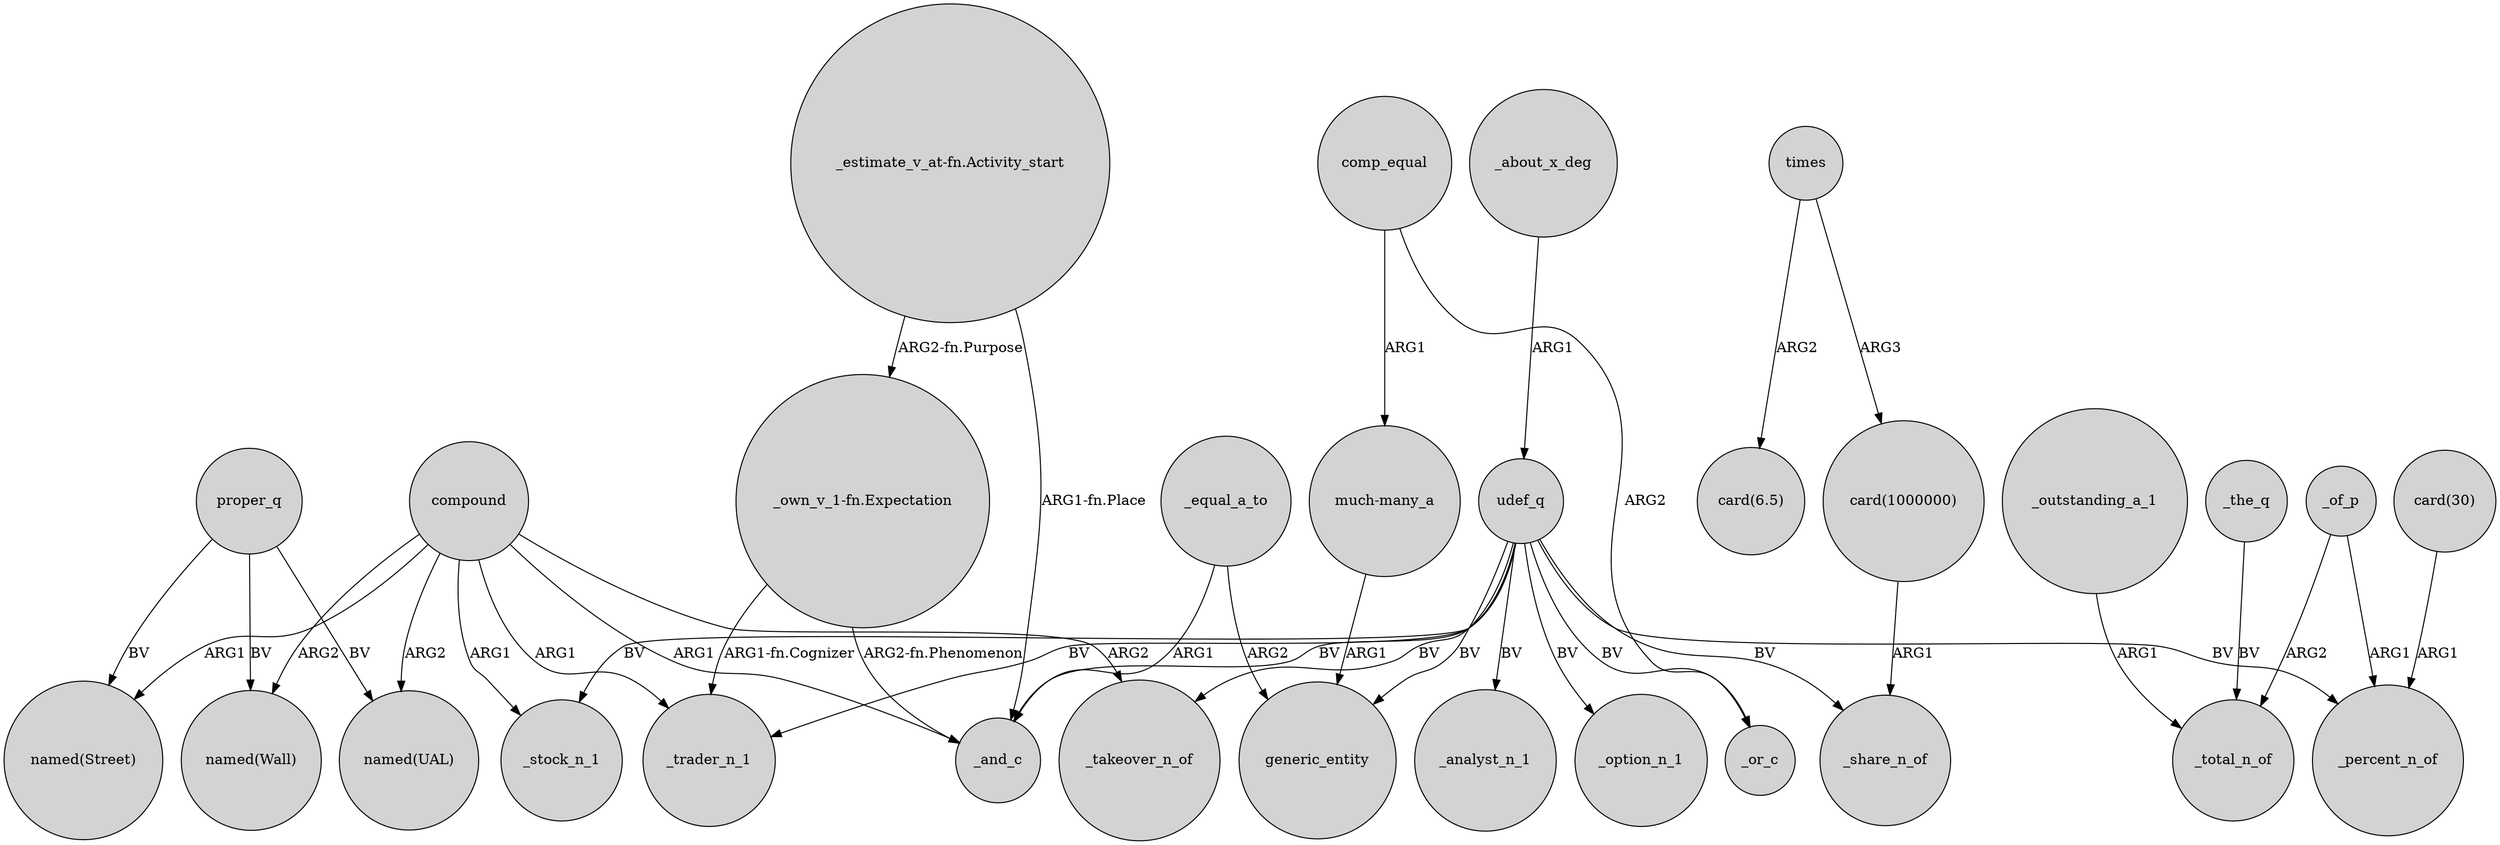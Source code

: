 digraph {
	node [shape=circle style=filled]
	comp_equal -> _or_c [label=ARG2]
	compound -> _and_c [label=ARG1]
	_the_q -> _total_n_of [label=BV]
	udef_q -> _analyst_n_1 [label=BV]
	compound -> _trader_n_1 [label=ARG1]
	udef_q -> _option_n_1 [label=BV]
	times -> "card(1000000)" [label=ARG3]
	"_own_v_1-fn.Expectation" -> _and_c [label="ARG2-fn.Phenomenon"]
	times -> "card(6.5)" [label=ARG2]
	udef_q -> _and_c [label=BV]
	_of_p -> _percent_n_of [label=ARG1]
	"_estimate_v_at-fn.Activity_start" -> _and_c [label="ARG1-fn.Place"]
	"_estimate_v_at-fn.Activity_start" -> "_own_v_1-fn.Expectation" [label="ARG2-fn.Purpose"]
	udef_q -> generic_entity [label=BV]
	compound -> _stock_n_1 [label=ARG1]
	udef_q -> _or_c [label=BV]
	_about_x_deg -> udef_q [label=ARG1]
	proper_q -> "named(UAL)" [label=BV]
	comp_equal -> "much-many_a" [label=ARG1]
	udef_q -> _takeover_n_of [label=BV]
	udef_q -> _trader_n_1 [label=BV]
	compound -> "named(Wall)" [label=ARG2]
	udef_q -> _stock_n_1 [label=BV]
	_outstanding_a_1 -> _total_n_of [label=ARG1]
	_of_p -> _total_n_of [label=ARG2]
	udef_q -> _percent_n_of [label=BV]
	"much-many_a" -> generic_entity [label=ARG1]
	compound -> "named(Street)" [label=ARG1]
	udef_q -> _share_n_of [label=BV]
	"card(30)" -> _percent_n_of [label=ARG1]
	"card(1000000)" -> _share_n_of [label=ARG1]
	compound -> "named(UAL)" [label=ARG2]
	proper_q -> "named(Wall)" [label=BV]
	_equal_a_to -> _and_c [label=ARG1]
	"_own_v_1-fn.Expectation" -> _trader_n_1 [label="ARG1-fn.Cognizer"]
	compound -> _takeover_n_of [label=ARG2]
	proper_q -> "named(Street)" [label=BV]
	_equal_a_to -> generic_entity [label=ARG2]
}
